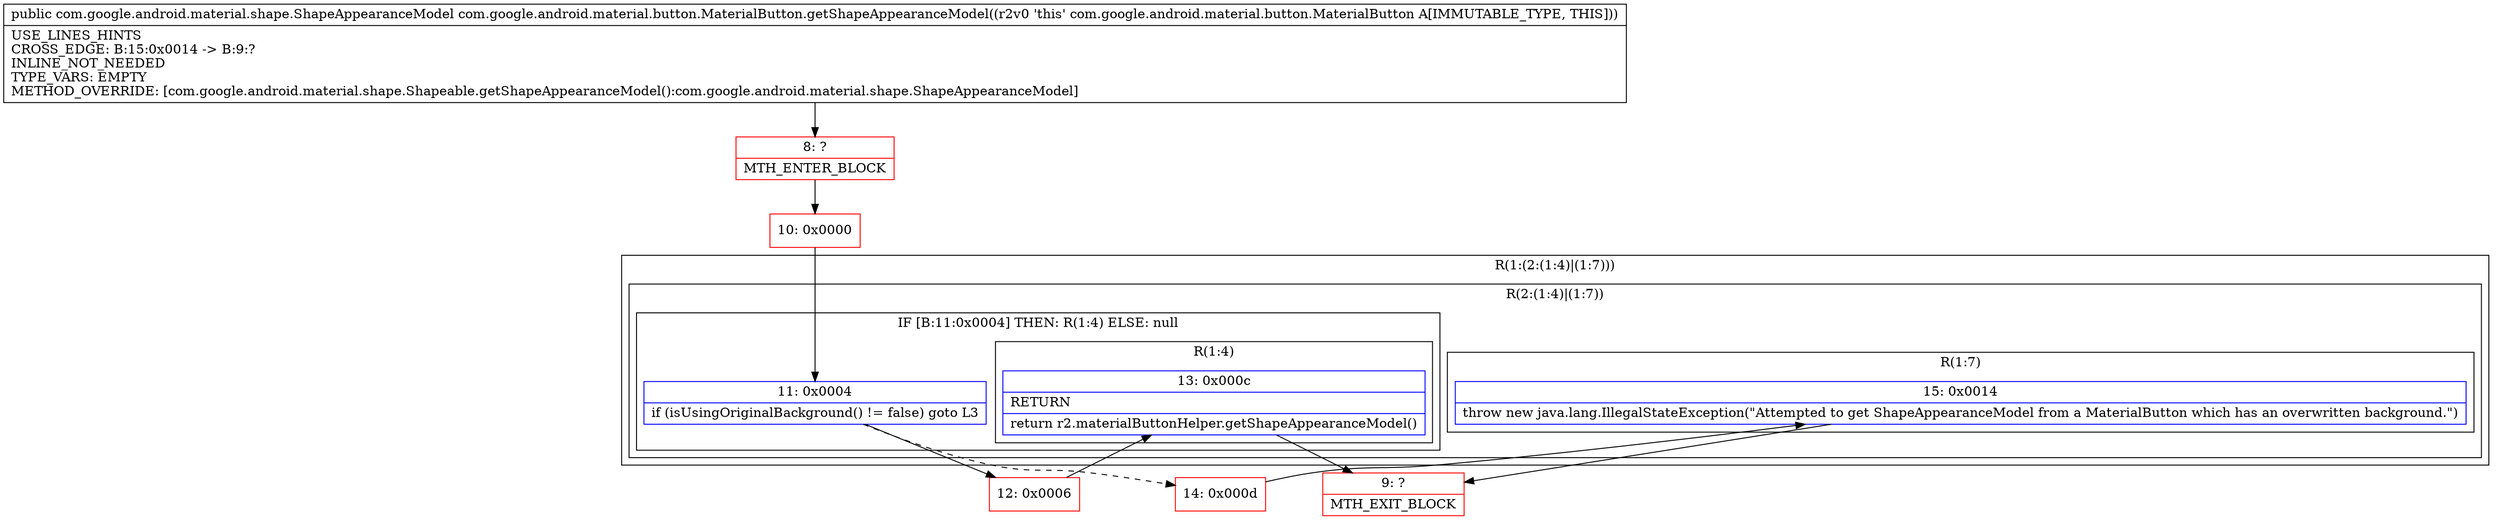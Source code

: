 digraph "CFG forcom.google.android.material.button.MaterialButton.getShapeAppearanceModel()Lcom\/google\/android\/material\/shape\/ShapeAppearanceModel;" {
subgraph cluster_Region_598929449 {
label = "R(1:(2:(1:4)|(1:7)))";
node [shape=record,color=blue];
subgraph cluster_Region_723492667 {
label = "R(2:(1:4)|(1:7))";
node [shape=record,color=blue];
subgraph cluster_IfRegion_1568830131 {
label = "IF [B:11:0x0004] THEN: R(1:4) ELSE: null";
node [shape=record,color=blue];
Node_11 [shape=record,label="{11\:\ 0x0004|if (isUsingOriginalBackground() != false) goto L3\l}"];
subgraph cluster_Region_356776838 {
label = "R(1:4)";
node [shape=record,color=blue];
Node_13 [shape=record,label="{13\:\ 0x000c|RETURN\l|return r2.materialButtonHelper.getShapeAppearanceModel()\l}"];
}
}
subgraph cluster_Region_558129855 {
label = "R(1:7)";
node [shape=record,color=blue];
Node_15 [shape=record,label="{15\:\ 0x0014|throw new java.lang.IllegalStateException(\"Attempted to get ShapeAppearanceModel from a MaterialButton which has an overwritten background.\")\l}"];
}
}
}
Node_8 [shape=record,color=red,label="{8\:\ ?|MTH_ENTER_BLOCK\l}"];
Node_10 [shape=record,color=red,label="{10\:\ 0x0000}"];
Node_12 [shape=record,color=red,label="{12\:\ 0x0006}"];
Node_9 [shape=record,color=red,label="{9\:\ ?|MTH_EXIT_BLOCK\l}"];
Node_14 [shape=record,color=red,label="{14\:\ 0x000d}"];
MethodNode[shape=record,label="{public com.google.android.material.shape.ShapeAppearanceModel com.google.android.material.button.MaterialButton.getShapeAppearanceModel((r2v0 'this' com.google.android.material.button.MaterialButton A[IMMUTABLE_TYPE, THIS]))  | USE_LINES_HINTS\lCROSS_EDGE: B:15:0x0014 \-\> B:9:?\lINLINE_NOT_NEEDED\lTYPE_VARS: EMPTY\lMETHOD_OVERRIDE: [com.google.android.material.shape.Shapeable.getShapeAppearanceModel():com.google.android.material.shape.ShapeAppearanceModel]\l}"];
MethodNode -> Node_8;Node_11 -> Node_12;
Node_11 -> Node_14[style=dashed];
Node_13 -> Node_9;
Node_15 -> Node_9;
Node_8 -> Node_10;
Node_10 -> Node_11;
Node_12 -> Node_13;
Node_14 -> Node_15;
}

